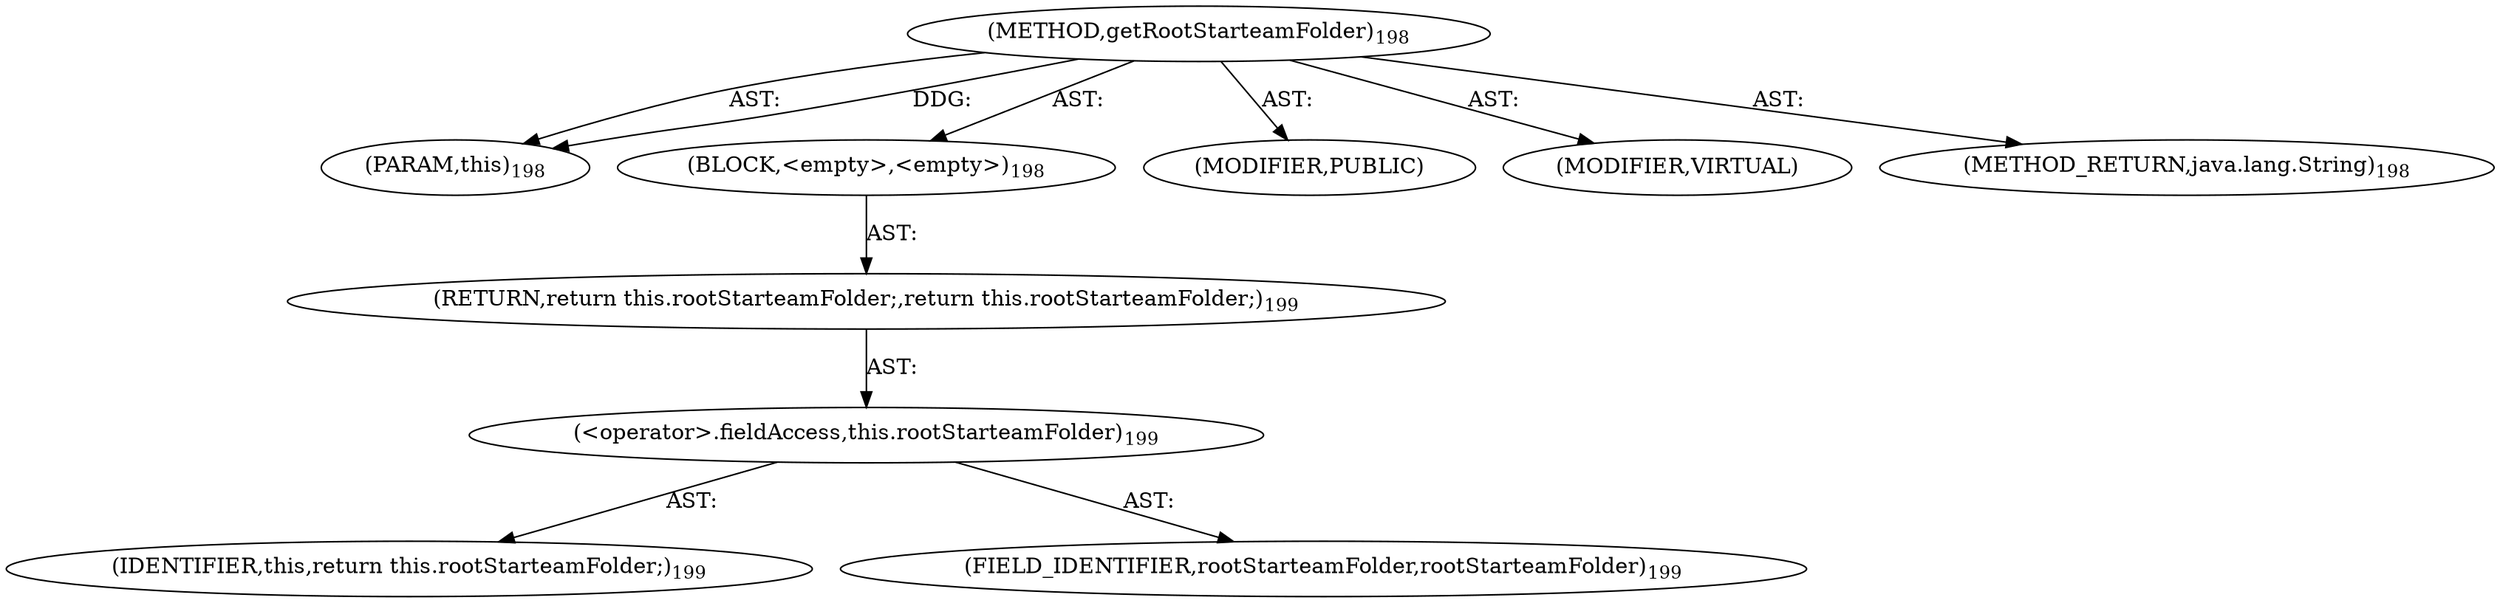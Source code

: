 digraph "getRootStarteamFolder" {  
"111669149697" [label = <(METHOD,getRootStarteamFolder)<SUB>198</SUB>> ]
"115964116993" [label = <(PARAM,this)<SUB>198</SUB>> ]
"25769803777" [label = <(BLOCK,&lt;empty&gt;,&lt;empty&gt;)<SUB>198</SUB>> ]
"146028888064" [label = <(RETURN,return this.rootStarteamFolder;,return this.rootStarteamFolder;)<SUB>199</SUB>> ]
"30064771074" [label = <(&lt;operator&gt;.fieldAccess,this.rootStarteamFolder)<SUB>199</SUB>> ]
"68719476737" [label = <(IDENTIFIER,this,return this.rootStarteamFolder;)<SUB>199</SUB>> ]
"55834574849" [label = <(FIELD_IDENTIFIER,rootStarteamFolder,rootStarteamFolder)<SUB>199</SUB>> ]
"133143986193" [label = <(MODIFIER,PUBLIC)> ]
"133143986194" [label = <(MODIFIER,VIRTUAL)> ]
"128849018881" [label = <(METHOD_RETURN,java.lang.String)<SUB>198</SUB>> ]
  "111669149697" -> "115964116993"  [ label = "AST: "] 
  "111669149697" -> "25769803777"  [ label = "AST: "] 
  "111669149697" -> "133143986193"  [ label = "AST: "] 
  "111669149697" -> "133143986194"  [ label = "AST: "] 
  "111669149697" -> "128849018881"  [ label = "AST: "] 
  "25769803777" -> "146028888064"  [ label = "AST: "] 
  "146028888064" -> "30064771074"  [ label = "AST: "] 
  "30064771074" -> "68719476737"  [ label = "AST: "] 
  "30064771074" -> "55834574849"  [ label = "AST: "] 
  "111669149697" -> "115964116993"  [ label = "DDG: "] 
}
